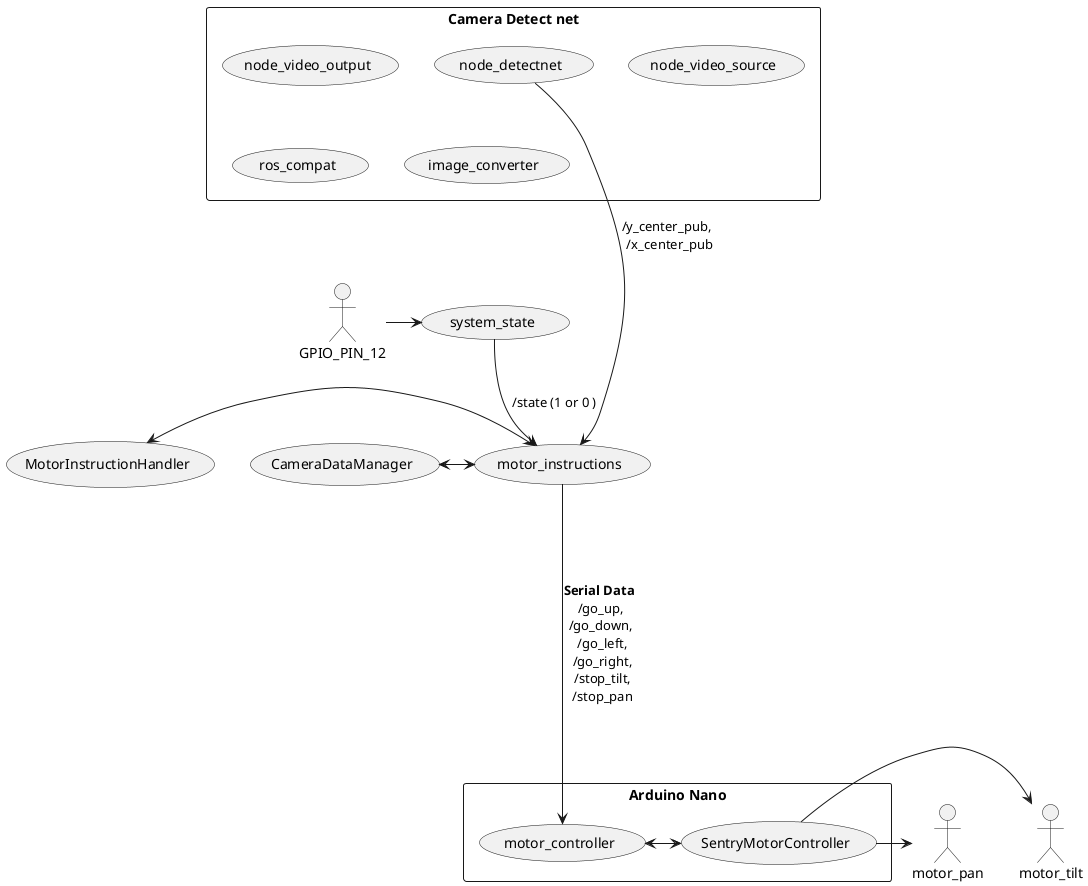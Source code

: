 @startuml "JetsonV1 overview no Shooting"

rectangle "**Camera Detect net**" {
    (node_detectnet)
    (node_video_output)
    (node_video_source)
    (ros_compat)
    (image_converter)
}
node_detectnet ----> (motor_instructions) : "/y_center_pub, \n /x_center_pub"


rectangle "**Arduino Nano**" {
    (motor_controller) 
    (SentryMotorController)
}
(MotorInstructionHandler) <-> motor_instructions
(CameraDataManager) <-> motor_instructions 

motor_instructions ----> motor_controller : "**Serial Data** \n /go_up, \n /go_down, \n /go_left,\n /go_right,\n /stop_tilt,\n /stop_pan"

motor_pan <- SentryMotorController 
motor_tilt <- SentryMotorController
motor_controller <-> SentryMotorController
(system_state) --> motor_instructions : " /state (1 or 0 )"
GPIO_PIN_12 -> system_state

@enduml